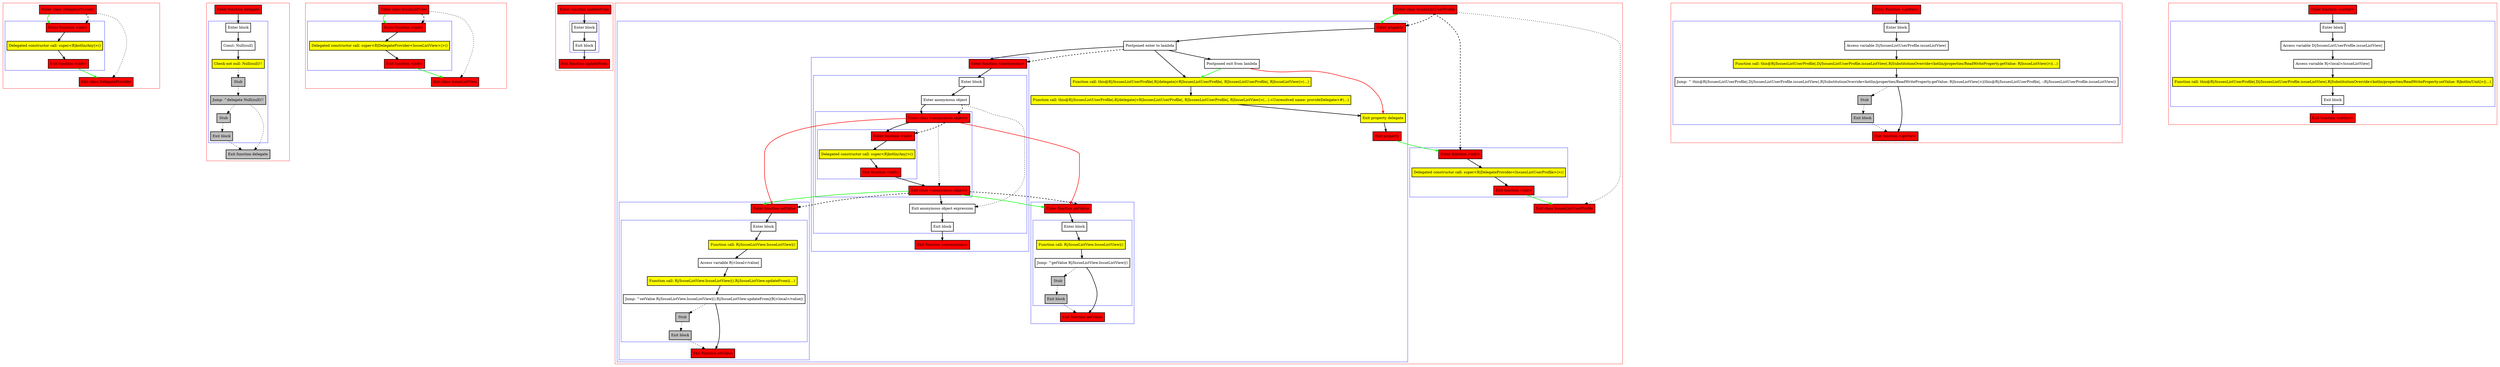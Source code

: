 digraph delegateWithAnonymousObject_kt {
    graph [nodesep=3]
    node [shape=box penwidth=2]
    edge [penwidth=2]

    subgraph cluster_0 {
        color=red
        0 [label="Enter class DelegateProvider" style="filled" fillcolor=red];
        subgraph cluster_1 {
            color=blue
            1 [label="Enter function <init>" style="filled" fillcolor=red];
            2 [label="Delegated constructor call: super<R|kotlin/Any|>()" style="filled" fillcolor=yellow];
            3 [label="Exit function <init>" style="filled" fillcolor=red];
        }
        4 [label="Exit class DelegateProvider" style="filled" fillcolor=red];
    }
    0 -> {1} [color=green];
    0 -> {4} [style=dotted];
    0 -> {1} [style=dashed];
    1 -> {2};
    2 -> {3};
    3 -> {4} [color=green];

    subgraph cluster_2 {
        color=red
        5 [label="Enter function delegate" style="filled" fillcolor=red];
        subgraph cluster_3 {
            color=blue
            6 [label="Enter block"];
            7 [label="Const: Null(null)"];
            8 [label="Check not null: Null(null)!!" style="filled" fillcolor=yellow];
            9 [label="Stub" style="filled" fillcolor=gray];
            10 [label="Jump: ^delegate Null(null)!!" style="filled" fillcolor=gray];
            11 [label="Stub" style="filled" fillcolor=gray];
            12 [label="Exit block" style="filled" fillcolor=gray];
        }
        13 [label="Exit function delegate" style="filled" fillcolor=gray];
    }
    5 -> {6};
    6 -> {7};
    7 -> {8};
    8 -> {9} [style=dotted];
    9 -> {10} [style=dotted];
    10 -> {11 13} [style=dotted];
    11 -> {12} [style=dotted];
    12 -> {13} [style=dotted];

    subgraph cluster_4 {
        color=red
        14 [label="Enter class IssueListView" style="filled" fillcolor=red];
        subgraph cluster_5 {
            color=blue
            15 [label="Enter function <init>" style="filled" fillcolor=red];
            16 [label="Delegated constructor call: super<R|DelegateProvider<IssueListView>|>()" style="filled" fillcolor=yellow];
            17 [label="Exit function <init>" style="filled" fillcolor=red];
        }
        18 [label="Exit class IssueListView" style="filled" fillcolor=red];
    }
    14 -> {15} [color=green];
    14 -> {18} [style=dotted];
    14 -> {15} [style=dashed];
    15 -> {16};
    16 -> {17};
    17 -> {18} [color=green];

    subgraph cluster_6 {
        color=red
        19 [label="Enter function updateFrom" style="filled" fillcolor=red];
        subgraph cluster_7 {
            color=blue
            20 [label="Enter block"];
            21 [label="Exit block"];
        }
        22 [label="Exit function updateFrom" style="filled" fillcolor=red];
    }
    19 -> {20};
    20 -> {21};
    21 -> {22};

    subgraph cluster_8 {
        color=red
        23 [label="Enter class IssuesListUserProfile" style="filled" fillcolor=red];
        subgraph cluster_9 {
            color=blue
            24 [label="Enter property" style="filled" fillcolor=red];
            25 [label="Postponed enter to lambda"];
            subgraph cluster_10 {
                color=blue
                26 [label="Enter function <anonymous>" style="filled" fillcolor=red];
                subgraph cluster_11 {
                    color=blue
                    27 [label="Enter block"];
                    28 [label="Enter anonymous object"];
                    subgraph cluster_12 {
                        color=blue
                        29 [label="Enter class <anonymous object>" style="filled" fillcolor=red];
                        subgraph cluster_13 {
                            color=blue
                            30 [label="Enter function <init>" style="filled" fillcolor=red];
                            31 [label="Delegated constructor call: super<R|kotlin/Any|>()" style="filled" fillcolor=yellow];
                            32 [label="Exit function <init>" style="filled" fillcolor=red];
                        }
                        33 [label="Exit class <anonymous object>" style="filled" fillcolor=red];
                    }
                    34 [label="Exit anonymous object expression"];
                    35 [label="Exit block"];
                }
                36 [label="Exit function <anonymous>" style="filled" fillcolor=red];
            }
            subgraph cluster_14 {
                color=blue
                37 [label="Enter function setValue" style="filled" fillcolor=red];
                subgraph cluster_15 {
                    color=blue
                    38 [label="Enter block"];
                    39 [label="Function call: R|/IssueListView.IssueListView|()" style="filled" fillcolor=yellow];
                    40 [label="Access variable R|<local>/value|"];
                    41 [label="Function call: R|/IssueListView.IssueListView|().R|/IssueListView.updateFrom|(...)" style="filled" fillcolor=yellow];
                    42 [label="Jump: ^setValue R|/IssueListView.IssueListView|().R|/IssueListView.updateFrom|(R|<local>/value|)"];
                    43 [label="Stub" style="filled" fillcolor=gray];
                    44 [label="Exit block" style="filled" fillcolor=gray];
                }
                45 [label="Exit function setValue" style="filled" fillcolor=red];
            }
            subgraph cluster_16 {
                color=blue
                46 [label="Enter function getValue" style="filled" fillcolor=red];
                subgraph cluster_17 {
                    color=blue
                    47 [label="Enter block"];
                    48 [label="Function call: R|/IssueListView.IssueListView|()" style="filled" fillcolor=yellow];
                    49 [label="Jump: ^getValue R|/IssueListView.IssueListView|()"];
                    50 [label="Stub" style="filled" fillcolor=gray];
                    51 [label="Exit block" style="filled" fillcolor=gray];
                }
                52 [label="Exit function getValue" style="filled" fillcolor=red];
            }
            53 [label="Postponed exit from lambda"];
            54 [label="Function call: this@R|/IssuesListUserProfile|.R|/delegate|<R|IssuesListUserProfile|, R|IssuesListUserProfile|, R|IssueListView|>(...)" style="filled" fillcolor=yellow];
            55 [label="Function call: this@R|/IssuesListUserProfile|.R|/delegate|<R|IssuesListUserProfile|, R|IssuesListUserProfile|, R|IssueListView|>(...).<Unresolved name: provideDelegate>#(...)" style="filled" fillcolor=yellow];
            56 [label="Exit property delegate" style="filled" fillcolor=yellow];
            57 [label="Exit property" style="filled" fillcolor=red];
        }
        subgraph cluster_18 {
            color=blue
            58 [label="Enter function <init>" style="filled" fillcolor=red];
            59 [label="Delegated constructor call: super<R|DelegateProvider<IssuesListUserProfile>|>()" style="filled" fillcolor=yellow];
            60 [label="Exit function <init>" style="filled" fillcolor=red];
        }
        61 [label="Exit class IssuesListUserProfile" style="filled" fillcolor=red];
    }
    23 -> {24} [color=green];
    23 -> {61} [style=dotted];
    23 -> {24 58} [style=dashed];
    24 -> {25};
    25 -> {26 53 54};
    25 -> {26} [style=dashed];
    26 -> {27};
    27 -> {28};
    28 -> {29};
    28 -> {34} [style=dotted];
    28 -> {29} [style=dashed];
    29 -> {30};
    29 -> {37 46} [color=red];
    29 -> {33} [style=dotted];
    29 -> {30} [style=dashed];
    30 -> {31};
    31 -> {32};
    32 -> {33};
    33 -> {34};
    33 -> {37 46} [color=green];
    33 -> {37 46} [style=dashed];
    34 -> {35};
    35 -> {36};
    37 -> {38};
    38 -> {39};
    39 -> {40};
    40 -> {41};
    41 -> {42};
    42 -> {45};
    42 -> {43} [style=dotted];
    43 -> {44} [style=dotted];
    44 -> {45} [style=dotted];
    46 -> {47};
    47 -> {48};
    48 -> {49};
    49 -> {52};
    49 -> {50} [style=dotted];
    50 -> {51} [style=dotted];
    51 -> {52} [style=dotted];
    53 -> {54} [color=green];
    53 -> {56} [color=red];
    54 -> {55};
    55 -> {56};
    56 -> {57};
    57 -> {58} [color=green];
    58 -> {59};
    59 -> {60};
    60 -> {61} [color=green];

    subgraph cluster_19 {
        color=red
        62 [label="Enter function <getter>" style="filled" fillcolor=red];
        subgraph cluster_20 {
            color=blue
            63 [label="Enter block"];
            64 [label="Access variable D|/IssuesListUserProfile.issueListView|"];
            65 [label="Function call: this@R|/IssuesListUserProfile|.D|/IssuesListUserProfile.issueListView|.R|SubstitutionOverride<kotlin/properties/ReadWriteProperty.getValue: R|IssueListView|>|(...)" style="filled" fillcolor=yellow];
            66 [label="Jump: ^ this@R|/IssuesListUserProfile|.D|/IssuesListUserProfile.issueListView|.R|SubstitutionOverride<kotlin/properties/ReadWriteProperty.getValue: R|IssueListView|>|(this@R|/IssuesListUserProfile|, ::R|/IssuesListUserProfile.issueListView|)"];
            67 [label="Stub" style="filled" fillcolor=gray];
            68 [label="Exit block" style="filled" fillcolor=gray];
        }
        69 [label="Exit function <getter>" style="filled" fillcolor=red];
    }
    62 -> {63};
    63 -> {64};
    64 -> {65};
    65 -> {66};
    66 -> {69};
    66 -> {67} [style=dotted];
    67 -> {68} [style=dotted];
    68 -> {69} [style=dotted];

    subgraph cluster_21 {
        color=red
        70 [label="Enter function <setter>" style="filled" fillcolor=red];
        subgraph cluster_22 {
            color=blue
            71 [label="Enter block"];
            72 [label="Access variable D|/IssuesListUserProfile.issueListView|"];
            73 [label="Access variable R|<local>/issueListView|"];
            74 [label="Function call: this@R|/IssuesListUserProfile|.D|/IssuesListUserProfile.issueListView|.R|SubstitutionOverride<kotlin/properties/ReadWriteProperty.setValue: R|kotlin/Unit|>|(...)" style="filled" fillcolor=yellow];
            75 [label="Exit block"];
        }
        76 [label="Exit function <setter>" style="filled" fillcolor=red];
    }
    70 -> {71};
    71 -> {72};
    72 -> {73};
    73 -> {74};
    74 -> {75};
    75 -> {76};

}
